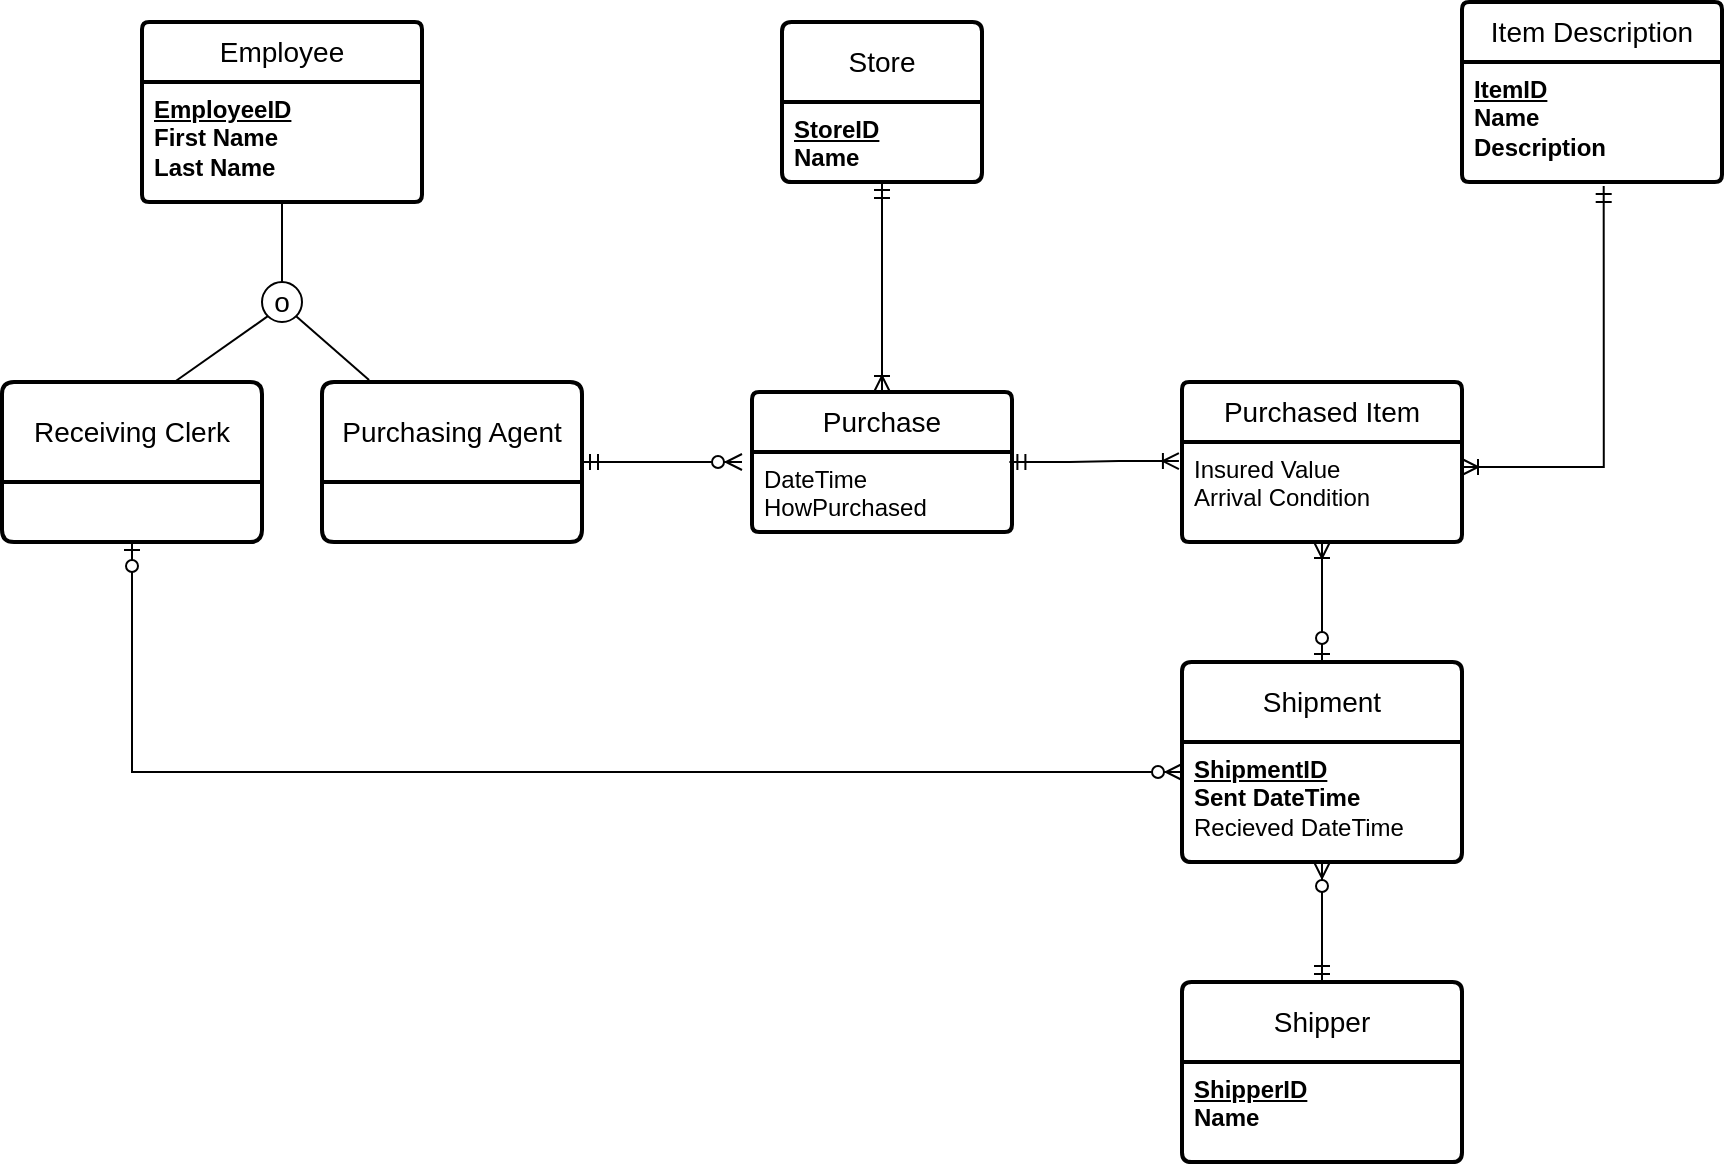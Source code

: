 <mxfile version="24.7.17">
  <diagram id="R2lEEEUBdFMjLlhIrx00" name="Page-1">
    <mxGraphModel dx="1434" dy="964" grid="1" gridSize="10" guides="1" tooltips="1" connect="1" arrows="1" fold="1" page="1" pageScale="1" pageWidth="1100" pageHeight="850" math="0" shadow="0" extFonts="Permanent Marker^https://fonts.googleapis.com/css?family=Permanent+Marker">
      <root>
        <mxCell id="0" />
        <mxCell id="1" parent="0" />
        <mxCell id="vzbkokzW9OhZs7EU4rUA-9" value="Employee" style="swimlane;childLayout=stackLayout;horizontal=1;startSize=30;horizontalStack=0;rounded=1;fontSize=14;fontStyle=0;strokeWidth=2;resizeParent=0;resizeLast=1;shadow=0;dashed=0;align=center;arcSize=4;whiteSpace=wrap;html=1;" vertex="1" parent="1">
          <mxGeometry x="200" y="130" width="140" height="90" as="geometry" />
        </mxCell>
        <mxCell id="vzbkokzW9OhZs7EU4rUA-10" value="&lt;b&gt;&lt;u&gt;EmployeeID&lt;/u&gt;&lt;/b&gt;&lt;div&gt;&lt;b&gt;First Name&lt;/b&gt;&lt;/div&gt;&lt;div&gt;&lt;b&gt;Last Name&lt;/b&gt;&lt;/div&gt;" style="align=left;strokeColor=none;fillColor=none;spacingLeft=4;fontSize=12;verticalAlign=top;resizable=0;rotatable=0;part=1;html=1;" vertex="1" parent="vzbkokzW9OhZs7EU4rUA-9">
          <mxGeometry y="30" width="140" height="60" as="geometry" />
        </mxCell>
        <mxCell id="vzbkokzW9OhZs7EU4rUA-11" value="Receiving Clerk" style="swimlane;childLayout=stackLayout;horizontal=1;startSize=50;horizontalStack=0;rounded=1;fontSize=14;fontStyle=0;strokeWidth=2;resizeParent=0;resizeLast=1;shadow=0;dashed=0;align=center;arcSize=4;whiteSpace=wrap;html=1;" vertex="1" parent="1">
          <mxGeometry x="130" y="310" width="130" height="80" as="geometry" />
        </mxCell>
        <mxCell id="vzbkokzW9OhZs7EU4rUA-13" value="Purchasing Agent" style="swimlane;childLayout=stackLayout;horizontal=1;startSize=50;horizontalStack=0;rounded=1;fontSize=14;fontStyle=0;strokeWidth=2;resizeParent=0;resizeLast=1;shadow=0;dashed=0;align=center;arcSize=4;whiteSpace=wrap;html=1;" vertex="1" parent="1">
          <mxGeometry x="290" y="310" width="130" height="80" as="geometry" />
        </mxCell>
        <mxCell id="vzbkokzW9OhZs7EU4rUA-14" value="o" style="ellipse;whiteSpace=wrap;html=1;aspect=fixed;fontSize=14;" vertex="1" parent="1">
          <mxGeometry x="260" y="260" width="20" height="20" as="geometry" />
        </mxCell>
        <mxCell id="vzbkokzW9OhZs7EU4rUA-16" style="rounded=0;orthogonalLoop=1;jettySize=auto;html=1;exitX=0.5;exitY=1;exitDx=0;exitDy=0;entryX=0.5;entryY=0;entryDx=0;entryDy=0;endArrow=none;endFill=0;" edge="1" parent="1" source="vzbkokzW9OhZs7EU4rUA-10" target="vzbkokzW9OhZs7EU4rUA-14">
          <mxGeometry relative="1" as="geometry" />
        </mxCell>
        <mxCell id="vzbkokzW9OhZs7EU4rUA-18" style="rounded=0;orthogonalLoop=1;jettySize=auto;html=1;exitX=0;exitY=1;exitDx=0;exitDy=0;entryX=0.663;entryY=0;entryDx=0;entryDy=0;endArrow=none;endFill=0;entryPerimeter=0;" edge="1" parent="1" source="vzbkokzW9OhZs7EU4rUA-14" target="vzbkokzW9OhZs7EU4rUA-11">
          <mxGeometry relative="1" as="geometry">
            <mxPoint x="280" y="240" as="sourcePoint" />
            <mxPoint x="280" y="270" as="targetPoint" />
          </mxGeometry>
        </mxCell>
        <mxCell id="vzbkokzW9OhZs7EU4rUA-19" style="rounded=0;orthogonalLoop=1;jettySize=auto;html=1;exitX=1;exitY=1;exitDx=0;exitDy=0;endArrow=none;endFill=0;entryX=0.181;entryY=-0.012;entryDx=0;entryDy=0;entryPerimeter=0;" edge="1" parent="1" source="vzbkokzW9OhZs7EU4rUA-14" target="vzbkokzW9OhZs7EU4rUA-13">
          <mxGeometry relative="1" as="geometry">
            <mxPoint x="273" y="287" as="sourcePoint" />
            <mxPoint x="350" y="310" as="targetPoint" />
          </mxGeometry>
        </mxCell>
        <mxCell id="vzbkokzW9OhZs7EU4rUA-22" value="Store" style="swimlane;childLayout=stackLayout;horizontal=1;startSize=40;horizontalStack=0;rounded=1;fontSize=14;fontStyle=0;strokeWidth=2;resizeParent=0;resizeLast=1;shadow=0;dashed=0;align=center;arcSize=4;whiteSpace=wrap;html=1;" vertex="1" parent="1">
          <mxGeometry x="520" y="130" width="100" height="80" as="geometry" />
        </mxCell>
        <mxCell id="vzbkokzW9OhZs7EU4rUA-23" value="&lt;b&gt;&lt;u&gt;StoreID&lt;/u&gt;&lt;/b&gt;&lt;div&gt;&lt;b&gt;Name&lt;/b&gt;&lt;/div&gt;" style="align=left;strokeColor=none;fillColor=none;spacingLeft=4;fontSize=12;verticalAlign=top;resizable=0;rotatable=0;part=1;html=1;" vertex="1" parent="vzbkokzW9OhZs7EU4rUA-22">
          <mxGeometry y="40" width="100" height="40" as="geometry" />
        </mxCell>
        <mxCell id="vzbkokzW9OhZs7EU4rUA-26" value="Item Description" style="swimlane;childLayout=stackLayout;horizontal=1;startSize=30;horizontalStack=0;rounded=1;fontSize=14;fontStyle=0;strokeWidth=2;resizeParent=0;resizeLast=1;shadow=0;dashed=0;align=center;arcSize=4;whiteSpace=wrap;html=1;" vertex="1" parent="1">
          <mxGeometry x="860" y="120" width="130" height="90" as="geometry" />
        </mxCell>
        <mxCell id="vzbkokzW9OhZs7EU4rUA-27" value="&lt;b&gt;&lt;u&gt;ItemID&lt;/u&gt;&lt;/b&gt;&lt;div&gt;&lt;b&gt;Name&lt;/b&gt;&lt;/div&gt;&lt;div&gt;&lt;b&gt;Description&lt;/b&gt;&lt;/div&gt;" style="align=left;strokeColor=none;fillColor=none;spacingLeft=4;fontSize=12;verticalAlign=top;resizable=0;rotatable=0;part=1;html=1;" vertex="1" parent="vzbkokzW9OhZs7EU4rUA-26">
          <mxGeometry y="30" width="130" height="60" as="geometry" />
        </mxCell>
        <mxCell id="vzbkokzW9OhZs7EU4rUA-28" value="Purchased Item" style="swimlane;childLayout=stackLayout;horizontal=1;startSize=30;horizontalStack=0;rounded=1;fontSize=14;fontStyle=0;strokeWidth=2;resizeParent=0;resizeLast=1;shadow=0;dashed=0;align=center;arcSize=4;whiteSpace=wrap;html=1;" vertex="1" parent="1">
          <mxGeometry x="720" y="310" width="140" height="80" as="geometry" />
        </mxCell>
        <mxCell id="vzbkokzW9OhZs7EU4rUA-29" value="Insured Value&lt;div&gt;Arrival Condition&lt;/div&gt;" style="align=left;strokeColor=none;fillColor=none;spacingLeft=4;fontSize=12;verticalAlign=top;resizable=0;rotatable=0;part=1;html=1;" vertex="1" parent="vzbkokzW9OhZs7EU4rUA-28">
          <mxGeometry y="30" width="140" height="50" as="geometry" />
        </mxCell>
        <mxCell id="vzbkokzW9OhZs7EU4rUA-30" value="Purchase" style="swimlane;childLayout=stackLayout;horizontal=1;startSize=30;horizontalStack=0;rounded=1;fontSize=14;fontStyle=0;strokeWidth=2;resizeParent=0;resizeLast=1;shadow=0;dashed=0;align=center;arcSize=4;whiteSpace=wrap;html=1;" vertex="1" parent="1">
          <mxGeometry x="505" y="315" width="130" height="70" as="geometry" />
        </mxCell>
        <mxCell id="vzbkokzW9OhZs7EU4rUA-31" value="DateTime&lt;div&gt;HowPurchased&lt;/div&gt;" style="align=left;strokeColor=none;fillColor=none;spacingLeft=4;fontSize=12;verticalAlign=top;resizable=0;rotatable=0;part=1;html=1;" vertex="1" parent="vzbkokzW9OhZs7EU4rUA-30">
          <mxGeometry y="30" width="130" height="40" as="geometry" />
        </mxCell>
        <mxCell id="vzbkokzW9OhZs7EU4rUA-32" value="" style="edgeStyle=entityRelationEdgeStyle;fontSize=12;html=1;endArrow=ERzeroToMany;startArrow=ERmandOne;rounded=0;exitX=1;exitY=0.5;exitDx=0;exitDy=0;" edge="1" parent="1" source="vzbkokzW9OhZs7EU4rUA-13">
          <mxGeometry width="100" height="100" relative="1" as="geometry">
            <mxPoint x="370" y="540" as="sourcePoint" />
            <mxPoint x="500" y="350" as="targetPoint" />
          </mxGeometry>
        </mxCell>
        <mxCell id="vzbkokzW9OhZs7EU4rUA-33" value="" style="edgeStyle=orthogonalEdgeStyle;fontSize=12;html=1;endArrow=ERoneToMany;startArrow=ERmandOne;rounded=0;exitX=0.5;exitY=1;exitDx=0;exitDy=0;entryX=0.5;entryY=0;entryDx=0;entryDy=0;jumpSize=6;strokeWidth=1;" edge="1" parent="1" source="vzbkokzW9OhZs7EU4rUA-23" target="vzbkokzW9OhZs7EU4rUA-30">
          <mxGeometry width="100" height="100" relative="1" as="geometry">
            <mxPoint x="370" y="540" as="sourcePoint" />
            <mxPoint x="470" y="440" as="targetPoint" />
          </mxGeometry>
        </mxCell>
        <mxCell id="vzbkokzW9OhZs7EU4rUA-35" value="" style="edgeStyle=entityRelationEdgeStyle;fontSize=12;html=1;endArrow=ERoneToMany;startArrow=ERmandOne;rounded=0;exitX=0.99;exitY=0.126;exitDx=0;exitDy=0;exitPerimeter=0;entryX=-0.011;entryY=0.191;entryDx=0;entryDy=0;entryPerimeter=0;" edge="1" parent="1" source="vzbkokzW9OhZs7EU4rUA-31" target="vzbkokzW9OhZs7EU4rUA-29">
          <mxGeometry width="100" height="100" relative="1" as="geometry">
            <mxPoint x="580" y="300" as="sourcePoint" />
            <mxPoint x="680" y="200" as="targetPoint" />
          </mxGeometry>
        </mxCell>
        <mxCell id="vzbkokzW9OhZs7EU4rUA-36" value="" style="edgeStyle=orthogonalEdgeStyle;fontSize=12;html=1;endArrow=ERoneToMany;startArrow=ERmandOne;rounded=0;exitX=0.545;exitY=1.033;exitDx=0;exitDy=0;exitPerimeter=0;entryX=1;entryY=0.25;entryDx=0;entryDy=0;" edge="1" parent="1" source="vzbkokzW9OhZs7EU4rUA-27" target="vzbkokzW9OhZs7EU4rUA-29">
          <mxGeometry width="100" height="100" relative="1" as="geometry">
            <mxPoint x="650" y="300" as="sourcePoint" />
            <mxPoint x="750" y="200" as="targetPoint" />
          </mxGeometry>
        </mxCell>
        <mxCell id="vzbkokzW9OhZs7EU4rUA-37" value="Shipment" style="swimlane;childLayout=stackLayout;horizontal=1;startSize=40;horizontalStack=0;rounded=1;fontSize=14;fontStyle=0;strokeWidth=2;resizeParent=0;resizeLast=1;shadow=0;dashed=0;align=center;arcSize=4;whiteSpace=wrap;html=1;" vertex="1" parent="1">
          <mxGeometry x="720" y="450" width="140" height="100" as="geometry" />
        </mxCell>
        <mxCell id="vzbkokzW9OhZs7EU4rUA-38" value="&lt;b&gt;&lt;u&gt;ShipmentID&lt;/u&gt;&lt;/b&gt;&lt;div&gt;&lt;b&gt;Sent DateTime&lt;/b&gt;&lt;/div&gt;&lt;div&gt;Recieved DateTime&lt;/div&gt;" style="align=left;strokeColor=none;fillColor=none;spacingLeft=4;fontSize=12;verticalAlign=top;resizable=0;rotatable=0;part=1;html=1;" vertex="1" parent="vzbkokzW9OhZs7EU4rUA-37">
          <mxGeometry y="40" width="140" height="60" as="geometry" />
        </mxCell>
        <mxCell id="vzbkokzW9OhZs7EU4rUA-39" value="" style="edgeStyle=orthogonalEdgeStyle;fontSize=12;html=1;endArrow=ERoneToMany;startArrow=ERzeroToOne;rounded=0;exitX=0.5;exitY=0;exitDx=0;exitDy=0;entryX=0.5;entryY=1;entryDx=0;entryDy=0;" edge="1" parent="1" source="vzbkokzW9OhZs7EU4rUA-37" target="vzbkokzW9OhZs7EU4rUA-29">
          <mxGeometry width="100" height="100" relative="1" as="geometry">
            <mxPoint x="650" y="540" as="sourcePoint" />
            <mxPoint x="750" y="440" as="targetPoint" />
          </mxGeometry>
        </mxCell>
        <mxCell id="vzbkokzW9OhZs7EU4rUA-40" value="Shipper" style="swimlane;childLayout=stackLayout;horizontal=1;startSize=40;horizontalStack=0;rounded=1;fontSize=14;fontStyle=0;strokeWidth=2;resizeParent=0;resizeLast=1;shadow=0;dashed=0;align=center;arcSize=4;whiteSpace=wrap;html=1;" vertex="1" parent="1">
          <mxGeometry x="720" y="610" width="140" height="90" as="geometry" />
        </mxCell>
        <mxCell id="vzbkokzW9OhZs7EU4rUA-41" value="&lt;b&gt;&lt;u&gt;ShipperID&lt;/u&gt;&lt;/b&gt;&lt;div&gt;&lt;b&gt;Name&lt;/b&gt;&lt;/div&gt;" style="align=left;strokeColor=none;fillColor=none;spacingLeft=4;fontSize=12;verticalAlign=top;resizable=0;rotatable=0;part=1;html=1;" vertex="1" parent="vzbkokzW9OhZs7EU4rUA-40">
          <mxGeometry y="40" width="140" height="50" as="geometry" />
        </mxCell>
        <mxCell id="vzbkokzW9OhZs7EU4rUA-42" value="" style="edgeStyle=orthogonalEdgeStyle;fontSize=12;html=1;endArrow=ERzeroToMany;startArrow=ERmandOne;rounded=0;exitX=0.5;exitY=0;exitDx=0;exitDy=0;entryX=0.5;entryY=1;entryDx=0;entryDy=0;" edge="1" parent="1" source="vzbkokzW9OhZs7EU4rUA-40" target="vzbkokzW9OhZs7EU4rUA-38">
          <mxGeometry width="100" height="100" relative="1" as="geometry">
            <mxPoint x="650" y="540" as="sourcePoint" />
            <mxPoint x="750" y="440" as="targetPoint" />
          </mxGeometry>
        </mxCell>
        <mxCell id="vzbkokzW9OhZs7EU4rUA-43" value="" style="edgeStyle=orthogonalEdgeStyle;fontSize=12;html=1;endArrow=ERzeroToMany;startArrow=ERzeroToOne;rounded=0;entryX=0;entryY=0.25;entryDx=0;entryDy=0;exitX=0.5;exitY=1;exitDx=0;exitDy=0;" edge="1" parent="1" source="vzbkokzW9OhZs7EU4rUA-11" target="vzbkokzW9OhZs7EU4rUA-38">
          <mxGeometry width="100" height="100" relative="1" as="geometry">
            <mxPoint x="190" y="390" as="sourcePoint" />
            <mxPoint x="750" y="440" as="targetPoint" />
          </mxGeometry>
        </mxCell>
      </root>
    </mxGraphModel>
  </diagram>
</mxfile>
